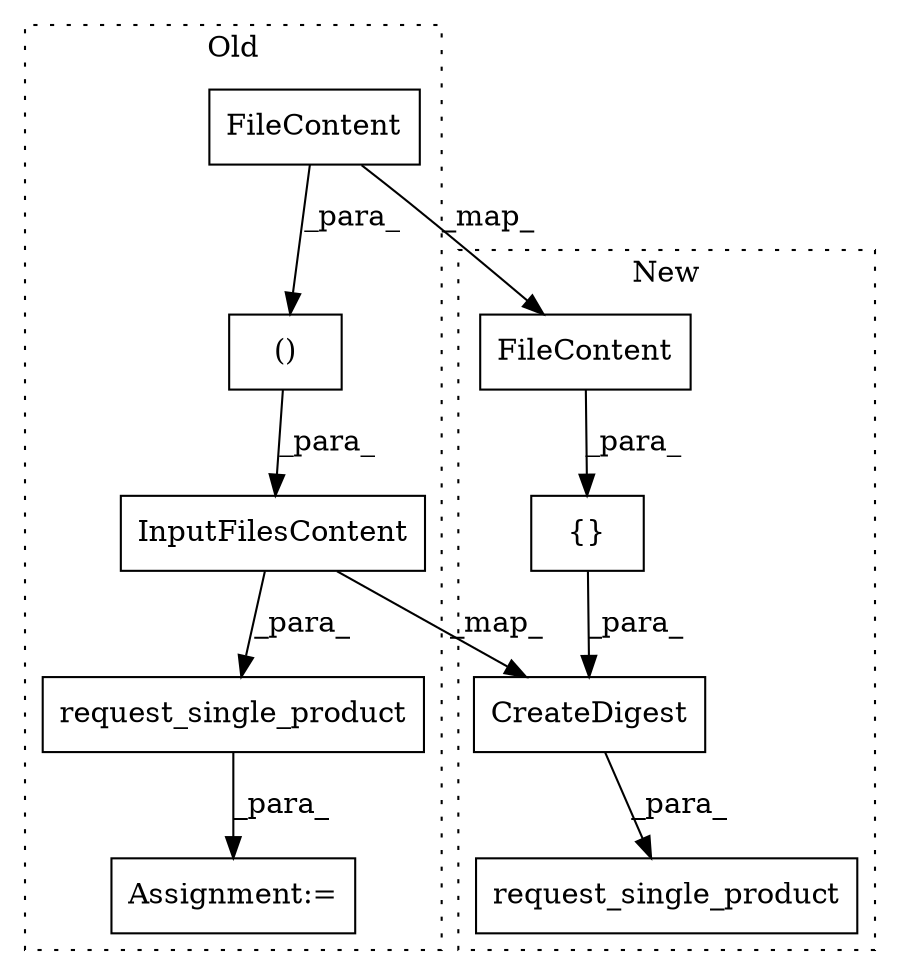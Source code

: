 digraph G {
subgraph cluster0 {
1 [label="FileContent" a="32" s="12361,12404" l="12,1" shape="box"];
4 [label="()" a="106" s="12337" l="68" shape="box"];
5 [label="Assignment:=" a="7" s="12430" l="1" shape="box"];
7 [label="InputFilesContent" a="32" s="12314,12405" l="23,2" shape="box"];
9 [label="request_single_product" a="32" s="12436,12491" l="23,1" shape="box"];
label = "Old";
style="dotted";
}
subgraph cluster1 {
2 [label="FileContent" a="32" s="12257,12300" l="12,1" shape="box"];
3 [label="{}" a="4" s="12256,12301" l="1,1" shape="box"];
6 [label="CreateDigest" a="32" s="12234,12302" l="13,1" shape="box"];
8 [label="request_single_product" a="32" s="12204,12303" l="23,1" shape="box"];
label = "New";
style="dotted";
}
1 -> 2 [label="_map_"];
1 -> 4 [label="_para_"];
2 -> 3 [label="_para_"];
3 -> 6 [label="_para_"];
4 -> 7 [label="_para_"];
6 -> 8 [label="_para_"];
7 -> 9 [label="_para_"];
7 -> 6 [label="_map_"];
9 -> 5 [label="_para_"];
}